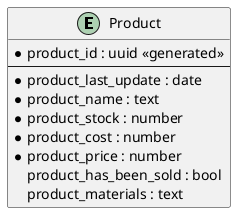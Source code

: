 ' database/database-products.puml
@startuml Database products tables

entity Product {
  * product_id : uuid <<generated>>
  --
  * product_last_update : date
  * product_name : text
  * product_stock : number
  * product_cost : number
  * product_price : number
  product_has_been_sold : bool
  product_materials : text
}

@enduml
